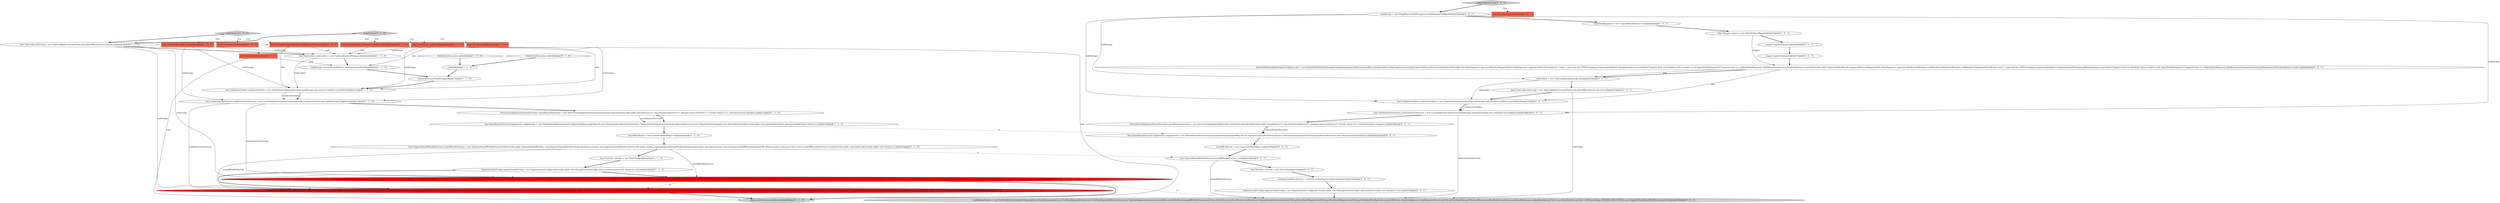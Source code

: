digraph {
39 [style = filled, label = "publishedSegments = new CopyOnWriteArrayList<>()@@@4@@@['0', '0', '1']", fillcolor = white, shape = ellipse image = "AAA0AAABBB3BBB"];
18 [style = filled, label = "final TaskActionToolbox taskActionToolbox = new TaskActionToolbox(taskLockbox,taskStorage,mdc,emitter,EasyMock.createMock())@@@11@@@['1', '1', '0']", fillcolor = white, shape = ellipse image = "AAA0AAABBB1BBB"];
3 [style = filled, label = "taskStorage.insert(task,TaskStatus.running(task.getId()))@@@6@@@['1', '1', '0']", fillcolor = white, shape = ellipse image = "AAA0AAABBB1BBB"];
37 [style = filled, label = "final TaskActionClientFactory taskActionClientFactory = new LocalTaskActionClientFactory(taskStorage,taskActionToolbox,new TaskAuditLogConfig(false))@@@28@@@['0', '0', '1']", fillcolor = white, shape = ellipse image = "AAA0AAABBB3BBB"];
19 [style = filled, label = "final TaskToolboxFactory toolboxFactory = new TaskToolboxFactory(taskConfig,taskActionClientFactory,emitter,new TestDataSegmentPusher(),new TestDataSegmentKiller(),null,null,new TestDataSegmentAnnouncer(),EasyMock.createNiceMock(),handoffNotifierFactory,null,Execs.directExecutor(),EasyMock.createMock(),new SegmentLoaderFactory(null,testUtils.getTestObjectMapper()),testUtils.getTestObjectMapper(),testUtils.getTestIndexIO(),MapCache.create(1024),new CacheConfig(),new CachePopulatorStats(),testUtils.getTestIndexMergerV9(),EasyMock.createNiceMock(),EasyMock.createNiceMock(),new LookupNodeService(\"tier\"),new DataNodeService(\"tier\",1000,ServerType.INDEXER_EXECUTOR,0),new NoopTestTaskReportFileWriter())@@@48@@@['1', '0', '0']", fillcolor = red, shape = ellipse image = "AAA1AAABBB1BBB"];
40 [style = filled, label = "final QueryRunnerFactoryConglomerate conglomerate = new DefaultQueryRunnerFactoryConglomerate(ImmutableMap.of(,new TimeseriesQueryRunnerFactory(new TimeseriesQueryQueryToolChest(queryRunnerDecorator),new TimeseriesQueryEngine(),null)))@@@35@@@['0', '0', '1']", fillcolor = white, shape = ellipse image = "AAA0AAABBB3BBB"];
29 [style = filled, label = "SegmentLoaderConfig segmentLoaderConfig = new SegmentLoaderConfig(){@Override public List<StorageLocationConfig> getLocations(){return new ArrayList<>()}}@@@53@@@['0', '0', '1']", fillcolor = white, shape = ellipse image = "AAA0AAABBB3BBB"];
36 [style = filled, label = "mapper.registerSubtypes()@@@6@@@['0', '0', '1']", fillcolor = white, shape = ellipse image = "AAA0AAABBB3BBB"];
9 [style = filled, label = "final TaskConfig taskConfig = new TaskConfig(directory.getPath(),null,null,50000,null,true,null,null,null)@@@3@@@['1', '1', '0']", fillcolor = white, shape = ellipse image = "AAA0AAABBB1BBB"];
20 [style = filled, label = "final TaskStorage taskStorage@@@2@@@['1', '1', '0']", fillcolor = tomato, shape = box image = "AAA0AAABBB1BBB"];
17 [style = filled, label = "SegmentLoaderConfig segmentLoaderConfig = new SegmentLoaderConfig(){@Override public List<StorageLocationConfig> getLocations(){return new ArrayList<>()}}@@@42@@@['1', '1', '0']", fillcolor = white, shape = ellipse image = "AAA0AAABBB1BBB"];
22 [style = filled, label = "final File directory@@@2@@@['0', '1', '0']", fillcolor = tomato, shape = box image = "AAA0AAABBB2BBB"];
14 [style = filled, label = "IntervalChunkingQueryRunnerDecorator queryRunnerDecorator = new IntervalChunkingQueryRunnerDecorator(null,null,null){@Override public QueryRunner<T> decorate(QueryRunner<T> delegate,QueryToolChest<T,? extends Query<T>> toolChest){return delegate}}@@@13@@@['1', '1', '0']", fillcolor = white, shape = ellipse image = "AAA0AAABBB1BBB"];
30 [style = filled, label = "IndexerSQLMetadataStorageCoordinator mdc = new IndexerSQLMetadataStorageCoordinator(mapper,derbyConnectorRule.metadataTablesConfigSupplier().get(),derbyConnectorRule.getConnector()){@Override public Set<DataSegment> announceHistoricalSegments(Set<DataSegment> segments){Set<DataSegment> result = super.edu.fdu.CPPDG.tinypdg.pe.ExpressionInfo@aa11absegmentsAssert.assertFalse(\"Segment latch not initialized, did you forget to call expectPublishSegments?\",segmentLatch == null)publishedSegments.addAll(result)segments.forEach(null)return result}@Override public SegmentPublishResult announceHistoricalSegments(Set<DataSegment> segments,DataSourceMetadata startMetadata,DataSourceMetadata endMetadata){SegmentPublishResult result = super.edu.fdu.CPPDG.tinypdg.pe.ExpressionInfo@aa11cfsegmentsstartMetadataendMetadataAssert.assertFalse(\"Segment latch not initialized, did you forget to call expectPublishSegments?\",segmentLatch == null)publishedSegments.addAll(result.getSegments())result.getSegments().forEach(null)return result}}@@@8@@@['0', '0', '1']", fillcolor = white, shape = ellipse image = "AAA0AAABBB3BBB"];
25 [style = filled, label = "final TaskToolboxFactory toolboxFactory = new TaskToolboxFactory(taskConfig,null,taskActionClientFactory,emitter,new TestDataSegmentPusher(),new TestDataSegmentKiller(),null,null,new TestDataSegmentAnnouncer(),EasyMock.createNiceMock(),handoffNotifierFactory,null,Execs.directExecutor(),EasyMock.createMock(),new SegmentLoaderFactory(null,testUtils.getTestObjectMapper()),testUtils.getTestObjectMapper(),testUtils.getTestIndexIO(),MapCache.create(1024),new CacheConfig(),new CachePopulatorStats(),testUtils.getTestIndexMergerV9(),EasyMock.createNiceMock(),EasyMock.createNiceMock(),new LookupNodeService(\"tier\"),new DataNodeService(\"tier\",1000,ServerType.INDEXER_EXECUTOR,0),new NoopTestTaskReportFileWriter())@@@48@@@['0', '1', '0']", fillcolor = red, shape = ellipse image = "AAA1AAABBB2BBB"];
10 [style = filled, label = "final File directory@@@2@@@['1', '0', '0']", fillcolor = tomato, shape = box image = "AAA0AAABBB1BBB"];
33 [style = filled, label = "handOffCallbacks = new ConcurrentHashMap<>()@@@38@@@['0', '0', '1']", fillcolor = white, shape = ellipse image = "AAA0AAABBB3BBB"];
6 [style = filled, label = "handOffCallbacks = new ConcurrentHashMap<>()@@@24@@@['1', '1', '0']", fillcolor = white, shape = ellipse image = "AAA0AAABBB1BBB"];
31 [style = filled, label = "taskLockbox = new TaskLockbox(taskStorage,mdc)@@@25@@@['0', '0', '1']", fillcolor = white, shape = ellipse image = "AAA0AAABBB3BBB"];
38 [style = filled, label = "taskToolboxFactory = new TaskToolboxFactory(taskConfig,taskActionClientFactory,emitter,new TestDataSegmentPusher(),new TestDataSegmentKiller(),null,null,new TestDataSegmentAnnouncer(),EasyMock.createNiceMock(),handoffNotifierFactory,null,Execs.directExecutor(),EasyMock.createMock(),new SegmentLoaderFactory(null,testUtils.getTestObjectMapper()),testUtils.getTestObjectMapper(),testUtils.getTestIndexIO(),MapCache.create(1024),new CacheConfig(),new CachePopulatorStats(),testUtils.getTestIndexMergerV9(),EasyMock.createNiceMock(),EasyMock.createNiceMock(),new LookupNodeService(\"tier\"),new DataNodeService(\"tier\",1000,ServerType.INDEXER_EXECUTOR,0),new SingleFileTaskReportFileWriter(reportsFile))@@@59@@@['0', '0', '1']", fillcolor = lightgray, shape = ellipse image = "AAA0AAABBB3BBB"];
41 [style = filled, label = "final TestUtils testUtils = new TestUtils()@@@51@@@['0', '0', '1']", fillcolor = white, shape = ellipse image = "AAA0AAABBB3BBB"];
42 [style = filled, label = "final TaskConfig taskConfig = new TaskConfig(directory.getPath(),null,null,50000,null,true,null,null,null)@@@26@@@['0', '0', '1']", fillcolor = white, shape = ellipse image = "AAA0AAABBB3BBB"];
35 [style = filled, label = "taskStorage = new HeapMemoryTaskStorage(new TaskStorageConfig(null))@@@3@@@['0', '0', '1']", fillcolor = white, shape = ellipse image = "AAA0AAABBB3BBB"];
1 [style = filled, label = "final TaskStorage taskStorage@@@2@@@['1', '0', '0']", fillcolor = tomato, shape = box image = "AAA0AAABBB1BBB"];
46 [style = filled, label = "final TaskActionToolbox taskActionToolbox = new TaskActionToolbox(taskLockbox,taskStorage,mdc,emitter,EasyMock.createMock())@@@27@@@['0', '0', '1']", fillcolor = white, shape = ellipse image = "AAA0AAABBB3BBB"];
0 [style = filled, label = "makeToolbox['1', '0', '0']", fillcolor = lightgray, shape = diamond image = "AAA0AAABBB1BBB"];
4 [style = filled, label = "final TaskLockbox taskLockbox = new TaskLockbox(taskStorage,mdc)@@@4@@@['1', '1', '0']", fillcolor = white, shape = ellipse image = "AAA0AAABBB1BBB"];
2 [style = filled, label = "final TaskActionClientFactory taskActionClientFactory = new LocalTaskActionClientFactory(taskStorage,taskActionToolbox,new TaskAuditLogConfig(false))@@@12@@@['1', '1', '0']", fillcolor = white, shape = ellipse image = "AAA0AAABBB1BBB"];
8 [style = filled, label = "final IndexerMetadataStorageCoordinator mdc@@@2@@@['1', '0', '0']", fillcolor = tomato, shape = box image = "AAA0AAABBB1BBB"];
5 [style = filled, label = "taskLockbox.syncFromStorage()@@@10@@@['1', '1', '0']", fillcolor = white, shape = ellipse image = "AAA0AAABBB1BBB"];
24 [style = filled, label = "final IndexerMetadataStorageCoordinator mdc@@@2@@@['0', '1', '0']", fillcolor = tomato, shape = box image = "AAA0AAABBB2BBB"];
32 [style = filled, label = "IntervalChunkingQueryRunnerDecorator queryRunnerDecorator = new IntervalChunkingQueryRunnerDecorator(null,null,null){@Override public QueryRunner<T> decorate(QueryRunner<T> delegate,QueryToolChest<T,? extends Query<T>> toolChest){return delegate}}@@@29@@@['0', '0', '1']", fillcolor = white, shape = ellipse image = "AAA0AAABBB3BBB"];
23 [style = filled, label = "EntryExistsException e@@@8@@@['0', '1', '0']", fillcolor = white, shape = diamond image = "AAA0AAABBB2BBB"];
11 [style = filled, label = "return toolboxFactory.build(task)@@@49@@@['1', '1', '0']", fillcolor = lightgray, shape = ellipse image = "AAA0AAABBB1BBB"];
16 [style = filled, label = "final TestUtils testUtils = new TestUtils()@@@41@@@['1', '1', '0']", fillcolor = white, shape = ellipse image = "AAA0AAABBB1BBB"];
21 [style = filled, label = "final Task task@@@2@@@['0', '1', '0']", fillcolor = tomato, shape = box image = "AAA0AAABBB2BBB"];
15 [style = filled, label = "final SegmentHandoffNotifierFactory handoffNotifierFactory = new SegmentHandoffNotifierFactory(){@Override public SegmentHandoffNotifier createSegmentHandoffNotifier(String dataSource){return new SegmentHandoffNotifier(){@Override public boolean registerSegmentHandoffCallback(SegmentDescriptor descriptor,Executor exec,Runnable handOffRunnable){handOffCallbacks.put(descriptor,new Pair<>(exec,handOffRunnable))return true}@Override public void start(){}@Override public void close(){}}}}@@@25@@@['1', '1', '0']", fillcolor = white, shape = ellipse image = "AAA0AAABBB1BBB"];
26 [style = filled, label = "makeToolbox['0', '1', '0']", fillcolor = lightgray, shape = diamond image = "AAA0AAABBB2BBB"];
28 [style = filled, label = "final SegmentHandoffNotifierFactory handoffNotifierFactory = null@@@39@@@['0', '0', '1']", fillcolor = white, shape = ellipse image = "AAA0AAABBB3BBB"];
43 [style = filled, label = "rowIngestionMetersFactory = testUtils.getRowIngestionMetersFactory()@@@52@@@['0', '0', '1']", fillcolor = white, shape = ellipse image = "AAA0AAABBB3BBB"];
34 [style = filled, label = "final File directory@@@2@@@['0', '0', '1']", fillcolor = tomato, shape = box image = "AAA0AAABBB3BBB"];
12 [style = filled, label = "{}@@@8@@@['1', '1', '0']", fillcolor = white, shape = ellipse image = "AAA0AAABBB1BBB"];
13 [style = filled, label = "final QueryRunnerFactoryConglomerate conglomerate = new DefaultQueryRunnerFactoryConglomerate(ImmutableMap.of(,new TimeseriesQueryRunnerFactory(new TimeseriesQueryQueryToolChest(queryRunnerDecorator),new TimeseriesQueryEngine(),new QueryWatcher(){@Override public void registerQuery(Query query,ListenableFuture future){}})))@@@19@@@['1', '1', '0']", fillcolor = white, shape = ellipse image = "AAA0AAABBB1BBB"];
27 [style = filled, label = "mapper.registerSubtypes()@@@7@@@['0', '0', '1']", fillcolor = white, shape = ellipse image = "AAA0AAABBB3BBB"];
7 [style = filled, label = "EntryExistsException e@@@8@@@['1', '0', '0']", fillcolor = white, shape = diamond image = "AAA0AAABBB1BBB"];
44 [style = filled, label = "makeToolboxFactory['0', '0', '1']", fillcolor = lightgray, shape = diamond image = "AAA0AAABBB3BBB"];
45 [style = filled, label = "ObjectMapper mapper = new DefaultObjectMapper()@@@5@@@['0', '0', '1']", fillcolor = white, shape = ellipse image = "AAA0AAABBB3BBB"];
17->25 [style = bold, label=""];
12->5 [style = bold, label=""];
44->35 [style = bold, label=""];
8->4 [style = solid, label="mdc"];
8->18 [style = solid, label="mdc"];
9->25 [style = solid, label="taskConfig"];
19->11 [style = bold, label=""];
26->9 [style = bold, label=""];
4->18 [style = solid, label="taskLockbox"];
26->22 [style = dotted, label="true"];
37->38 [style = solid, label="taskActionClientFactory"];
14->13 [style = solid, label="queryRunnerDecorator"];
15->19 [style = solid, label="handoffNotifierFactory"];
3->5 [style = bold, label=""];
32->40 [style = solid, label="queryRunnerDecorator"];
19->38 [style = dashed, label="0"];
44->34 [style = dotted, label="true"];
26->24 [style = dotted, label="true"];
2->14 [style = bold, label=""];
37->32 [style = bold, label=""];
43->29 [style = bold, label=""];
23->12 [style = bold, label=""];
46->37 [style = solid, label="taskActionToolbox"];
45->30 [style = solid, label="mapper"];
4->3 [style = bold, label=""];
2->25 [style = solid, label="taskActionClientFactory"];
42->46 [style = bold, label=""];
15->28 [style = dashed, label="0"];
0->10 [style = dotted, label="true"];
27->30 [style = bold, label=""];
33->28 [style = bold, label=""];
24->4 [style = solid, label="mdc"];
26->20 [style = dotted, label="true"];
39->45 [style = bold, label=""];
13->40 [style = dashed, label="0"];
16->17 [style = bold, label=""];
46->37 [style = bold, label=""];
9->19 [style = solid, label="taskConfig"];
0->8 [style = dotted, label="true"];
42->38 [style = solid, label="taskConfig"];
18->2 [style = solid, label="taskActionToolbox"];
29->38 [style = bold, label=""];
1->4 [style = solid, label="taskStorage"];
19->25 [style = dashed, label="0"];
30->46 [style = solid, label="mdc"];
41->43 [style = bold, label=""];
20->18 [style = solid, label="taskStorage"];
35->39 [style = bold, label=""];
45->36 [style = bold, label=""];
15->25 [style = solid, label="handoffNotifierFactory"];
20->2 [style = solid, label="taskStorage"];
35->46 [style = solid, label="taskStorage"];
5->18 [style = bold, label=""];
6->15 [style = bold, label=""];
28->41 [style = bold, label=""];
1->18 [style = solid, label="taskStorage"];
21->11 [style = solid, label="task"];
31->42 [style = bold, label=""];
40->33 [style = bold, label=""];
24->18 [style = solid, label="mdc"];
21->3 [style = solid, label="task"];
30->31 [style = bold, label=""];
32->40 [style = bold, label=""];
14->13 [style = bold, label=""];
13->6 [style = bold, label=""];
0->1 [style = dotted, label="true"];
0->9 [style = bold, label=""];
35->31 [style = solid, label="taskStorage"];
7->12 [style = bold, label=""];
30->31 [style = solid, label="mdc"];
9->4 [style = bold, label=""];
31->46 [style = solid, label="taskLockbox"];
0->20 [style = dotted, label="true"];
20->3 [style = solid, label="task"];
18->2 [style = bold, label=""];
15->16 [style = bold, label=""];
1->2 [style = solid, label="taskStorage"];
17->19 [style = bold, label=""];
20->11 [style = solid, label="task"];
36->27 [style = bold, label=""];
25->11 [style = bold, label=""];
26->21 [style = dotted, label="true"];
20->4 [style = solid, label="taskStorage"];
2->19 [style = solid, label="taskActionClientFactory"];
35->37 [style = solid, label="taskStorage"];
28->38 [style = solid, label="handoffNotifierFactory"];
}
